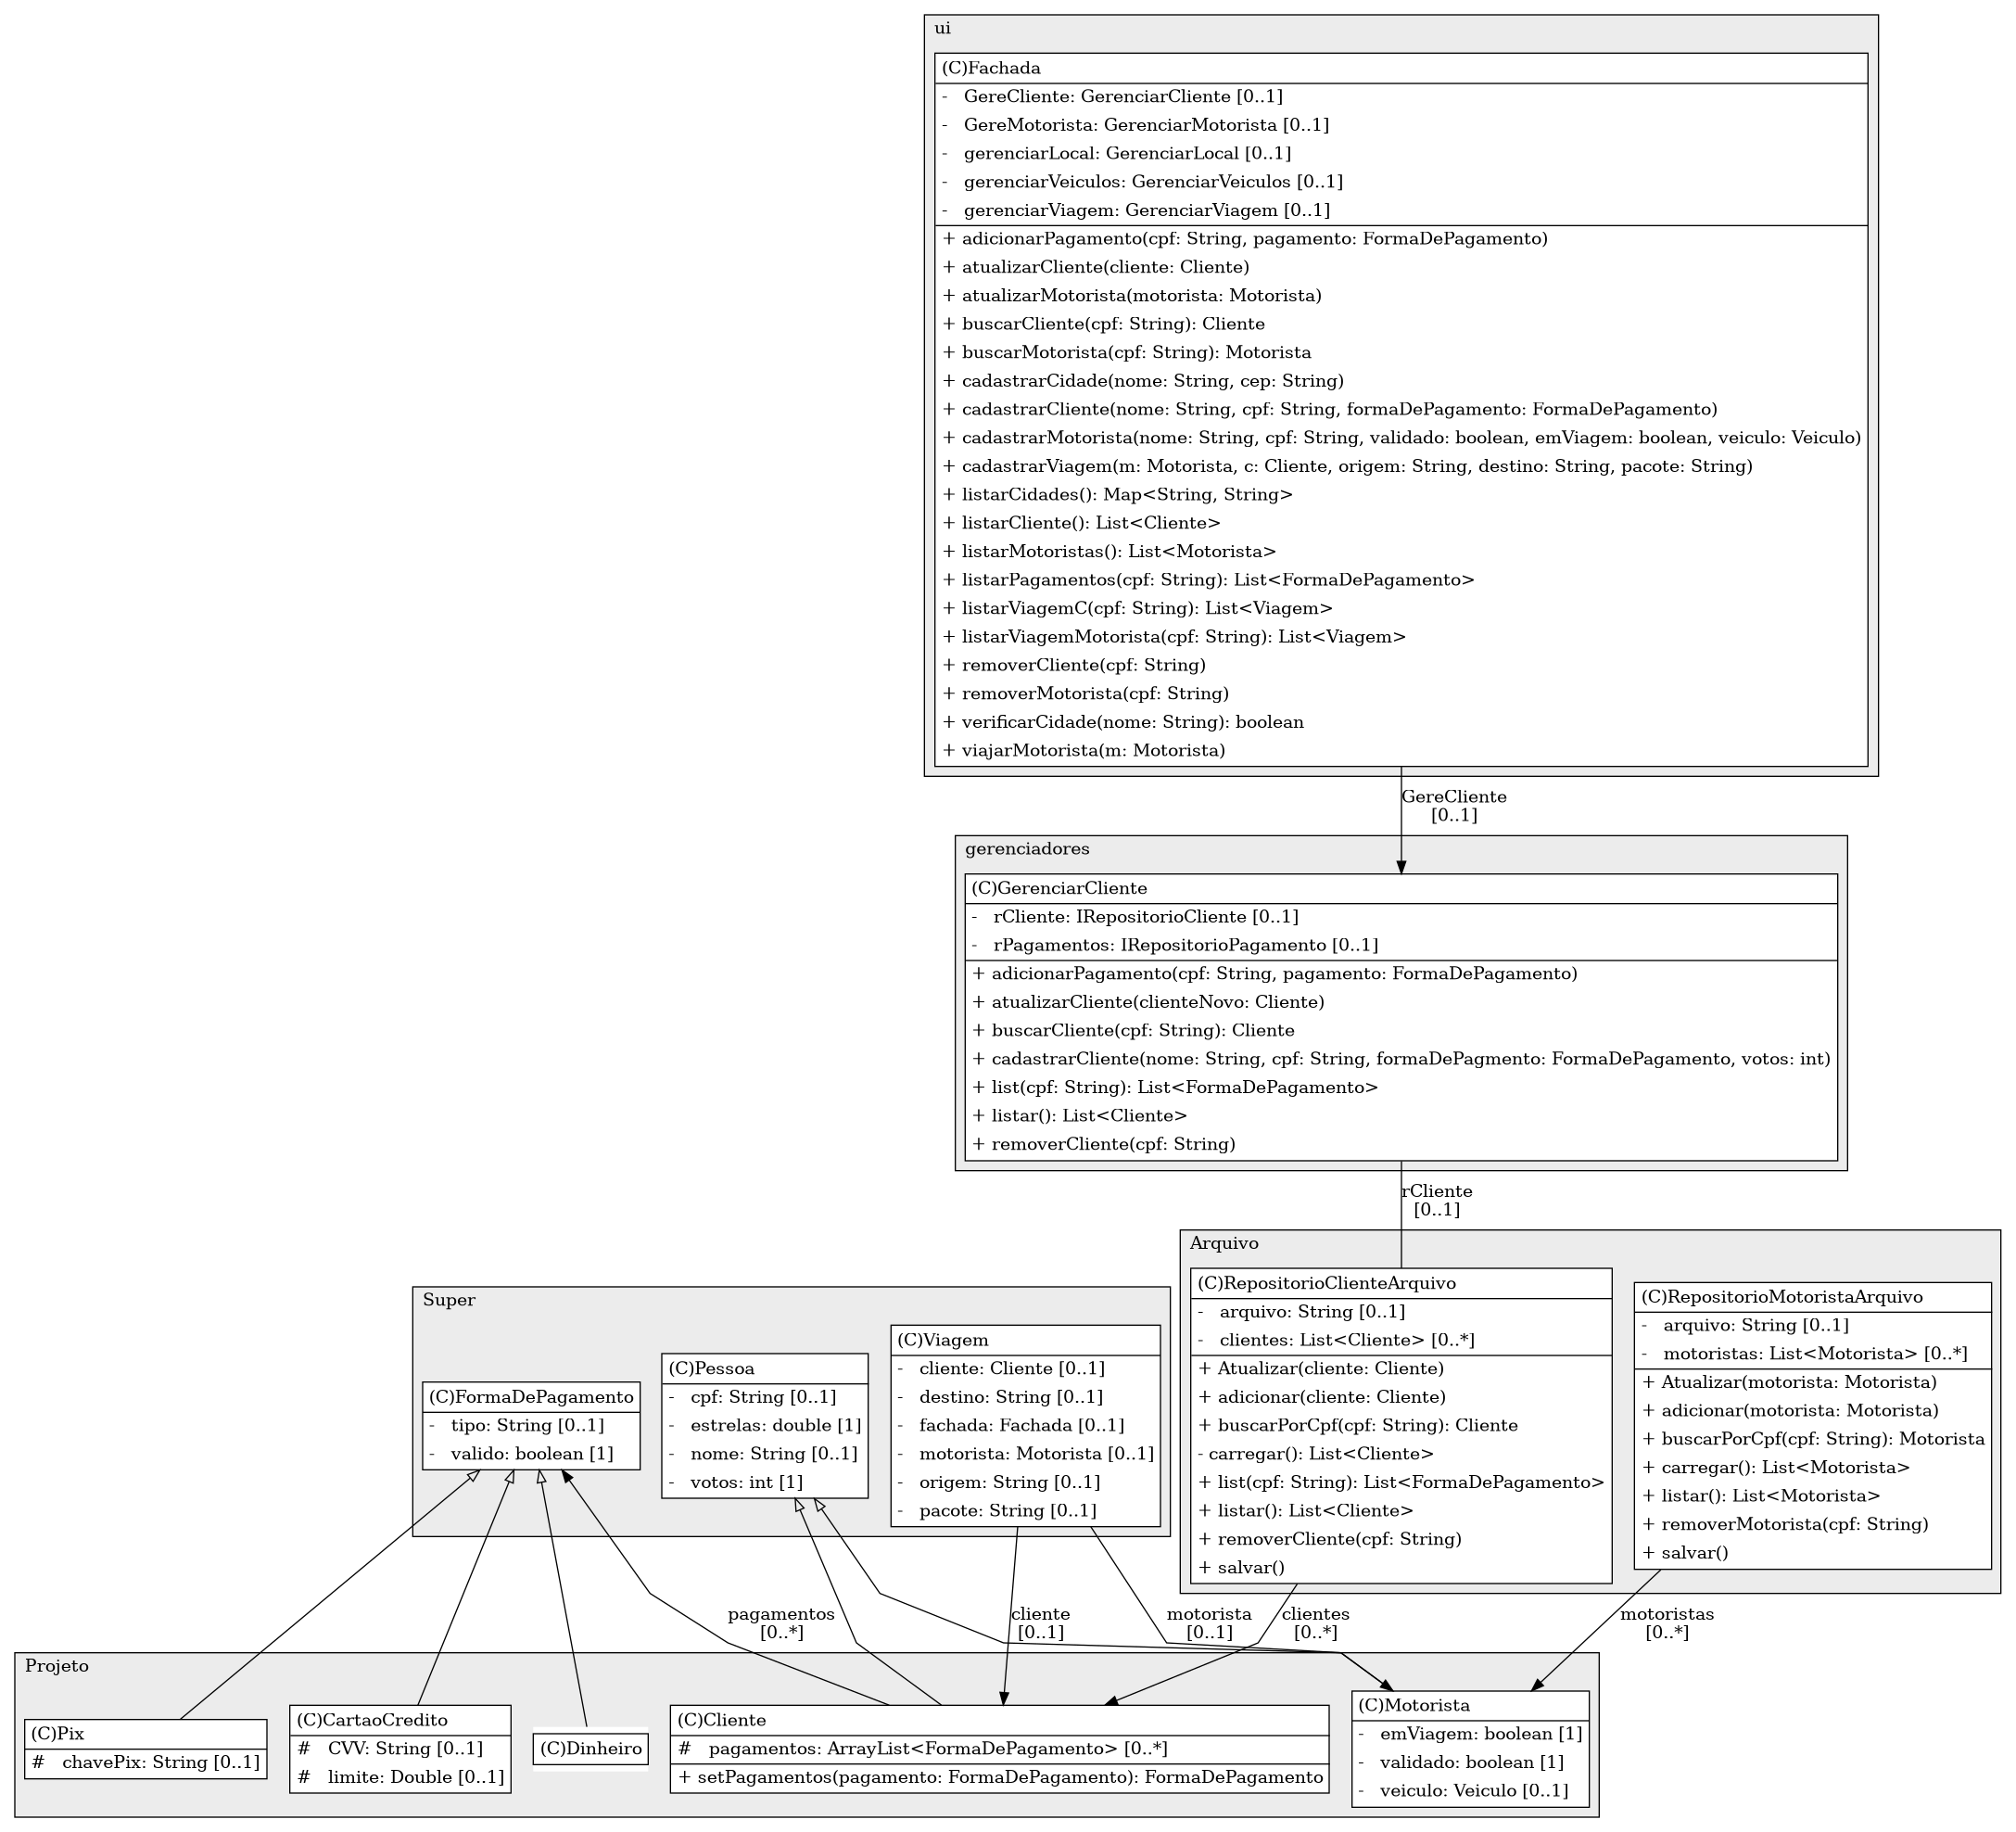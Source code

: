 @startuml

/' diagram meta data start
config=StructureConfiguration;
{
  "projectClassification": {
    "searchMode": "OpenProject", // OpenProject, AllProjects
    "includedProjects": "",
    "pathEndKeywords": "*.impl",
    "isClientPath": "",
    "isClientName": "",
    "isTestPath": "",
    "isTestName": "",
    "isMappingPath": "",
    "isMappingName": "",
    "isDataAccessPath": "",
    "isDataAccessName": "",
    "isDataStructurePath": "",
    "isDataStructureName": "",
    "isInterfaceStructuresPath": "",
    "isInterfaceStructuresName": "",
    "isEntryPointPath": "",
    "isEntryPointName": "",
    "treatFinalFieldsAsMandatory": false
  },
  "graphRestriction": {
    "classPackageExcludeFilter": "",
    "classPackageIncludeFilter": "",
    "classNameExcludeFilter": "",
    "classNameIncludeFilter": "",
    "methodNameExcludeFilter": "",
    "methodNameIncludeFilter": "",
    "removeByInheritance": "", // inheritance/annotation based filtering is done in a second step
    "removeByAnnotation": "",
    "removeByClassPackage": "", // cleanup the graph after inheritance/annotation based filtering is done
    "removeByClassName": "",
    "cutMappings": false,
    "cutEnum": true,
    "cutTests": true,
    "cutClient": true,
    "cutDataAccess": false,
    "cutInterfaceStructures": false,
    "cutDataStructures": false,
    "cutGetterAndSetter": true,
    "cutConstructors": true
  },
  "graphTraversal": {
    "forwardDepth": 6,
    "backwardDepth": 6,
    "classPackageExcludeFilter": "",
    "classPackageIncludeFilter": "",
    "classNameExcludeFilter": "",
    "classNameIncludeFilter": "",
    "methodNameExcludeFilter": "",
    "methodNameIncludeFilter": "",
    "hideMappings": false,
    "hideDataStructures": false,
    "hidePrivateMethods": true,
    "hideInterfaceCalls": true, // indirection: implementation -> interface (is hidden) -> implementation
    "onlyShowApplicationEntryPoints": false, // root node is included
    "useMethodCallsForStructureDiagram": "ForwardOnly" // ForwardOnly, BothDirections, No
  },
  "details": {
    "aggregation": "GroupByClass", // ByClass, GroupByClass, None
    "showClassGenericTypes": true,
    "showMethods": true,
    "showMethodParameterNames": true,
    "showMethodParameterTypes": true,
    "showMethodReturnType": true,
    "showPackageLevels": 2,
    "showDetailedClassStructure": true
  },
  "rootClass": "Projeto.Super.FormaDePagamento",
  "extensionCallbackMethod": "" // qualified.class.name#methodName - signature: public static String method(String)
}
diagram meta data end '/



digraph g {
    rankdir="TB"
    splines=polyline
    

'nodes 
subgraph cluster_1355343107 { 
   	label=Projeto
	labeljust=l
	fillcolor="#ececec"
	style=filled
   
   CartaoCredito1355343107[
	label=<<TABLE BORDER="1" CELLBORDER="0" CELLPADDING="4" CELLSPACING="0">
<TR><TD ALIGN="LEFT" >(C)CartaoCredito</TD></TR>
<HR/>
<TR><TD ALIGN="LEFT" >#   CVV: String [0..1]</TD></TR>
<TR><TD ALIGN="LEFT" >#   limite: Double [0..1]</TD></TR>
</TABLE>>
	style=filled
	margin=0
	shape=plaintext
	fillcolor="#FFFFFF"
];

Cliente1355343107[
	label=<<TABLE BORDER="1" CELLBORDER="0" CELLPADDING="4" CELLSPACING="0">
<TR><TD ALIGN="LEFT" >(C)Cliente</TD></TR>
<HR/>
<TR><TD ALIGN="LEFT" >#   pagamentos: ArrayList&lt;FormaDePagamento&gt; [0..*]</TD></TR>
<HR/>
<TR><TD ALIGN="LEFT" >+ setPagamentos(pagamento: FormaDePagamento): FormaDePagamento</TD></TR>
</TABLE>>
	style=filled
	margin=0
	shape=plaintext
	fillcolor="#FFFFFF"
];

Dinheiro1355343107[
	label=<<TABLE BORDER="1" CELLBORDER="0" CELLPADDING="4" CELLSPACING="0">
<TR><TD ALIGN="LEFT" >(C)Dinheiro</TD></TR>
</TABLE>>
	style=filled
	margin=0
	shape=plaintext
	fillcolor="#FFFFFF"
];

Motorista1355343107[
	label=<<TABLE BORDER="1" CELLBORDER="0" CELLPADDING="4" CELLSPACING="0">
<TR><TD ALIGN="LEFT" >(C)Motorista</TD></TR>
<HR/>
<TR><TD ALIGN="LEFT" >-   emViagem: boolean [1]</TD></TR>
<TR><TD ALIGN="LEFT" >-   validado: boolean [1]</TD></TR>
<TR><TD ALIGN="LEFT" >-   veiculo: Veiculo [0..1]</TD></TR>
</TABLE>>
	style=filled
	margin=0
	shape=plaintext
	fillcolor="#FFFFFF"
];

Pix1355343107[
	label=<<TABLE BORDER="1" CELLBORDER="0" CELLPADDING="4" CELLSPACING="0">
<TR><TD ALIGN="LEFT" >(C)Pix</TD></TR>
<HR/>
<TR><TD ALIGN="LEFT" >#   chavePix: String [0..1]</TD></TR>
</TABLE>>
	style=filled
	margin=0
	shape=plaintext
	fillcolor="#FFFFFF"
];
} 

subgraph cluster_305864105 { 
   	label=gerenciadores
	labeljust=l
	fillcolor="#ececec"
	style=filled
   
   GerenciarCliente705003692[
	label=<<TABLE BORDER="1" CELLBORDER="0" CELLPADDING="4" CELLSPACING="0">
<TR><TD ALIGN="LEFT" >(C)GerenciarCliente</TD></TR>
<HR/>
<TR><TD ALIGN="LEFT" >-   rCliente: IRepositorioCliente [0..1]</TD></TR>
<TR><TD ALIGN="LEFT" >-   rPagamentos: IRepositorioPagamento [0..1]</TD></TR>
<HR/>
<TR><TD ALIGN="LEFT" >+ adicionarPagamento(cpf: String, pagamento: FormaDePagamento)</TD></TR>
<TR><TD ALIGN="LEFT" >+ atualizarCliente(clienteNovo: Cliente)</TD></TR>
<TR><TD ALIGN="LEFT" >+ buscarCliente(cpf: String): Cliente</TD></TR>
<TR><TD ALIGN="LEFT" >+ cadastrarCliente(nome: String, cpf: String, formaDePagmento: FormaDePagamento, votos: int)</TD></TR>
<TR><TD ALIGN="LEFT" >+ list(cpf: String): List&lt;FormaDePagamento&gt;</TD></TR>
<TR><TD ALIGN="LEFT" >+ listar(): List&lt;Cliente&gt;</TD></TR>
<TR><TD ALIGN="LEFT" >+ removerCliente(cpf: String)</TD></TR>
</TABLE>>
	style=filled
	margin=0
	shape=plaintext
	fillcolor="#FFFFFF"
];
} 

subgraph cluster_3732 { 
   	label=ui
	labeljust=l
	fillcolor="#ececec"
	style=filled
   
   Fachada38998879[
	label=<<TABLE BORDER="1" CELLBORDER="0" CELLPADDING="4" CELLSPACING="0">
<TR><TD ALIGN="LEFT" >(C)Fachada</TD></TR>
<HR/>
<TR><TD ALIGN="LEFT" >-   GereCliente: GerenciarCliente [0..1]</TD></TR>
<TR><TD ALIGN="LEFT" >-   GereMotorista: GerenciarMotorista [0..1]</TD></TR>
<TR><TD ALIGN="LEFT" >-   gerenciarLocal: GerenciarLocal [0..1]</TD></TR>
<TR><TD ALIGN="LEFT" >-   gerenciarVeiculos: GerenciarVeiculos [0..1]</TD></TR>
<TR><TD ALIGN="LEFT" >-   gerenciarViagem: GerenciarViagem [0..1]</TD></TR>
<HR/>
<TR><TD ALIGN="LEFT" >+ adicionarPagamento(cpf: String, pagamento: FormaDePagamento)</TD></TR>
<TR><TD ALIGN="LEFT" >+ atualizarCliente(cliente: Cliente)</TD></TR>
<TR><TD ALIGN="LEFT" >+ atualizarMotorista(motorista: Motorista)</TD></TR>
<TR><TD ALIGN="LEFT" >+ buscarCliente(cpf: String): Cliente</TD></TR>
<TR><TD ALIGN="LEFT" >+ buscarMotorista(cpf: String): Motorista</TD></TR>
<TR><TD ALIGN="LEFT" >+ cadastrarCidade(nome: String, cep: String)</TD></TR>
<TR><TD ALIGN="LEFT" >+ cadastrarCliente(nome: String, cpf: String, formaDePagamento: FormaDePagamento)</TD></TR>
<TR><TD ALIGN="LEFT" >+ cadastrarMotorista(nome: String, cpf: String, validado: boolean, emViagem: boolean, veiculo: Veiculo)</TD></TR>
<TR><TD ALIGN="LEFT" >+ cadastrarViagem(m: Motorista, c: Cliente, origem: String, destino: String, pacote: String)</TD></TR>
<TR><TD ALIGN="LEFT" >+ listarCidades(): Map&lt;String, String&gt;</TD></TR>
<TR><TD ALIGN="LEFT" >+ listarCliente(): List&lt;Cliente&gt;</TD></TR>
<TR><TD ALIGN="LEFT" >+ listarMotoristas(): List&lt;Motorista&gt;</TD></TR>
<TR><TD ALIGN="LEFT" >+ listarPagamentos(cpf: String): List&lt;FormaDePagamento&gt;</TD></TR>
<TR><TD ALIGN="LEFT" >+ listarViagemC(cpf: String): List&lt;Viagem&gt;</TD></TR>
<TR><TD ALIGN="LEFT" >+ listarViagemMotorista(cpf: String): List&lt;Viagem&gt;</TD></TR>
<TR><TD ALIGN="LEFT" >+ removerCliente(cpf: String)</TD></TR>
<TR><TD ALIGN="LEFT" >+ removerMotorista(cpf: String)</TD></TR>
<TR><TD ALIGN="LEFT" >+ verificarCidade(nome: String): boolean</TD></TR>
<TR><TD ALIGN="LEFT" >+ viajarMotorista(m: Motorista)</TD></TR>
</TABLE>>
	style=filled
	margin=0
	shape=plaintext
	fillcolor="#FFFFFF"
];
} 

subgraph cluster_80248667 { 
   	label=Super
	labeljust=l
	fillcolor="#ececec"
	style=filled
   
   FormaDePagamento2143503024[
	label=<<TABLE BORDER="1" CELLBORDER="0" CELLPADDING="4" CELLSPACING="0">
<TR><TD ALIGN="LEFT" >(C)FormaDePagamento</TD></TR>
<HR/>
<TR><TD ALIGN="LEFT" >-   tipo: String [0..1]</TD></TR>
<TR><TD ALIGN="LEFT" >-   valido: boolean [1]</TD></TR>
</TABLE>>
	style=filled
	margin=0
	shape=plaintext
	fillcolor="#FFFFFF"
];

Pessoa2143503024[
	label=<<TABLE BORDER="1" CELLBORDER="0" CELLPADDING="4" CELLSPACING="0">
<TR><TD ALIGN="LEFT" >(C)Pessoa</TD></TR>
<HR/>
<TR><TD ALIGN="LEFT" >-   cpf: String [0..1]</TD></TR>
<TR><TD ALIGN="LEFT" >-   estrelas: double [1]</TD></TR>
<TR><TD ALIGN="LEFT" >-   nome: String [0..1]</TD></TR>
<TR><TD ALIGN="LEFT" >-   votos: int [1]</TD></TR>
</TABLE>>
	style=filled
	margin=0
	shape=plaintext
	fillcolor="#FFFFFF"
];

Viagem2143503024[
	label=<<TABLE BORDER="1" CELLBORDER="0" CELLPADDING="4" CELLSPACING="0">
<TR><TD ALIGN="LEFT" >(C)Viagem</TD></TR>
<HR/>
<TR><TD ALIGN="LEFT" >-   cliente: Cliente [0..1]</TD></TR>
<TR><TD ALIGN="LEFT" >-   destino: String [0..1]</TD></TR>
<TR><TD ALIGN="LEFT" >-   fachada: Fachada [0..1]</TD></TR>
<TR><TD ALIGN="LEFT" >-   motorista: Motorista [0..1]</TD></TR>
<TR><TD ALIGN="LEFT" >-   origem: String [0..1]</TD></TR>
<TR><TD ALIGN="LEFT" >-   pacote: String [0..1]</TD></TR>
</TABLE>>
	style=filled
	margin=0
	shape=plaintext
	fillcolor="#FFFFFF"
];
} 

subgraph cluster_929868429 { 
   	label=Arquivo
	labeljust=l
	fillcolor="#ececec"
	style=filled
   
   RepositorioClienteArquivo557585246[
	label=<<TABLE BORDER="1" CELLBORDER="0" CELLPADDING="4" CELLSPACING="0">
<TR><TD ALIGN="LEFT" >(C)RepositorioClienteArquivo</TD></TR>
<HR/>
<TR><TD ALIGN="LEFT" >-   arquivo: String [0..1]</TD></TR>
<TR><TD ALIGN="LEFT" >-   clientes: List&lt;Cliente&gt; [0..*]</TD></TR>
<HR/>
<TR><TD ALIGN="LEFT" >+ Atualizar(cliente: Cliente)</TD></TR>
<TR><TD ALIGN="LEFT" >+ adicionar(cliente: Cliente)</TD></TR>
<TR><TD ALIGN="LEFT" >+ buscarPorCpf(cpf: String): Cliente</TD></TR>
<TR><TD ALIGN="LEFT" >- carregar(): List&lt;Cliente&gt;</TD></TR>
<TR><TD ALIGN="LEFT" >+ list(cpf: String): List&lt;FormaDePagamento&gt;</TD></TR>
<TR><TD ALIGN="LEFT" >+ listar(): List&lt;Cliente&gt;</TD></TR>
<TR><TD ALIGN="LEFT" >+ removerCliente(cpf: String)</TD></TR>
<TR><TD ALIGN="LEFT" >+ salvar()</TD></TR>
</TABLE>>
	style=filled
	margin=0
	shape=plaintext
	fillcolor="#FFFFFF"
];

RepositorioMotoristaArquivo557585246[
	label=<<TABLE BORDER="1" CELLBORDER="0" CELLPADDING="4" CELLSPACING="0">
<TR><TD ALIGN="LEFT" >(C)RepositorioMotoristaArquivo</TD></TR>
<HR/>
<TR><TD ALIGN="LEFT" >-   arquivo: String [0..1]</TD></TR>
<TR><TD ALIGN="LEFT" >-   motoristas: List&lt;Motorista&gt; [0..*]</TD></TR>
<HR/>
<TR><TD ALIGN="LEFT" >+ Atualizar(motorista: Motorista)</TD></TR>
<TR><TD ALIGN="LEFT" >+ adicionar(motorista: Motorista)</TD></TR>
<TR><TD ALIGN="LEFT" >+ buscarPorCpf(cpf: String): Motorista</TD></TR>
<TR><TD ALIGN="LEFT" >+ carregar(): List&lt;Motorista&gt;</TD></TR>
<TR><TD ALIGN="LEFT" >+ listar(): List&lt;Motorista&gt;</TD></TR>
<TR><TD ALIGN="LEFT" >+ removerMotorista(cpf: String)</TD></TR>
<TR><TD ALIGN="LEFT" >+ salvar()</TD></TR>
</TABLE>>
	style=filled
	margin=0
	shape=plaintext
	fillcolor="#FFFFFF"
];
} 

'edges    
Cliente1355343107 -> FormaDePagamento2143503024[label="pagamentos
[0..*]"];
Fachada38998879 -> GerenciarCliente705003692[label="GereCliente
[0..1]"];
FormaDePagamento2143503024 -> CartaoCredito1355343107[arrowhead=none, arrowtail=empty, dir=both];
FormaDePagamento2143503024 -> Dinheiro1355343107[arrowhead=none, arrowtail=empty, dir=both];
FormaDePagamento2143503024 -> Pix1355343107[arrowhead=none, arrowtail=empty, dir=both];
GerenciarCliente705003692 -> RepositorioClienteArquivo557585246[label="rCliente
[0..1]", arrowhead=none];
Pessoa2143503024 -> Cliente1355343107[arrowhead=none, arrowtail=empty, dir=both];
Pessoa2143503024 -> Motorista1355343107[arrowhead=none, arrowtail=empty, dir=both];
RepositorioClienteArquivo557585246 -> Cliente1355343107[label="clientes
[0..*]"];
RepositorioMotoristaArquivo557585246 -> Motorista1355343107[label="motoristas
[0..*]"];
Viagem2143503024 -> Cliente1355343107[label="cliente
[0..1]"];
Viagem2143503024 -> Motorista1355343107[label="motorista
[0..1]"];
    
}
@enduml